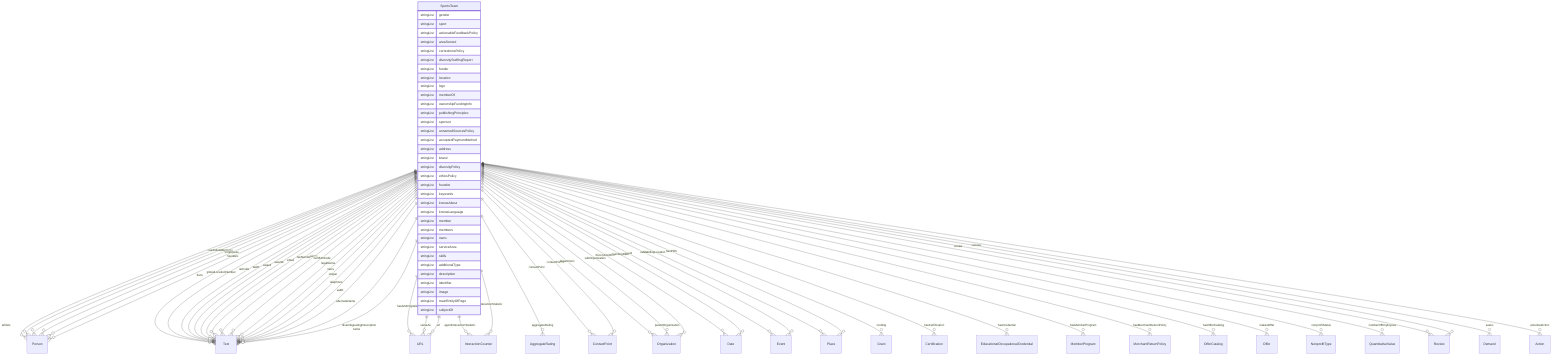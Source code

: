 erDiagram
SportsTeam {
    stringList gender  
    stringList sport  
    stringList actionableFeedbackPolicy  
    stringList areaServed  
    stringList correctionsPolicy  
    stringList diversityStaffingReport  
    stringList funder  
    stringList location  
    stringList logo  
    stringList memberOf  
    stringList ownershipFundingInfo  
    stringList publishingPrinciples  
    stringList sponsor  
    stringList unnamedSourcesPolicy  
    stringList acceptedPaymentMethod  
    stringList address  
    stringList brand  
    stringList diversityPolicy  
    stringList ethicsPolicy  
    stringList founder  
    stringList keywords  
    stringList knowsAbout  
    stringList knowsLanguage  
    stringList member  
    stringList members  
    stringList owns  
    stringList serviceArea  
    stringList skills  
    stringList additionalType  
    stringList description  
    stringList identifier  
    stringList image  
    stringList mainEntityOfPage  
    stringList subjectOf  
}

SportsTeam ||--}o Person : "athlete"
SportsTeam ||--}o Person : "coach"
SportsTeam ||--}o Text : "duns"
SportsTeam ||--}o Text : "globalLocationNumber"
SportsTeam ||--}o URL : "hasGS1DigitalLink"
SportsTeam ||--}o Text : "leiCode"
SportsTeam ||--}o Text : "taxID"
SportsTeam ||--}o InteractionCounter : "agentInteractionStatistic"
SportsTeam ||--}o AggregateRating : "aggregateRating"
SportsTeam ||--}o Person : "alumni"
SportsTeam ||--}o Text : "award"
SportsTeam ||--}o Text : "awards"
SportsTeam ||--}o ContactPoint : "contactPoint"
SportsTeam ||--}o ContactPoint : "contactPoints"
SportsTeam ||--}o Organization : "department"
SportsTeam ||--}o Date : "dissolutionDate"
SportsTeam ||--}o Text : "email"
SportsTeam ||--}o Person : "employee"
SportsTeam ||--}o Person : "employees"
SportsTeam ||--}o Event : "event"
SportsTeam ||--}o Event : "events"
SportsTeam ||--}o Text : "faxNumber"
SportsTeam ||--}o Person : "founders"
SportsTeam ||--}o Date : "foundingDate"
SportsTeam ||--}o Place : "foundingLocation"
SportsTeam ||--}o Grant : "funding"
SportsTeam ||--}o Certification : "hasCertification"
SportsTeam ||--}o EducationalOccupationalCredential : "hasCredential"
SportsTeam ||--}o MemberProgram : "hasMemberProgram"
SportsTeam ||--}o MerchantReturnPolicy : "hasMerchantReturnPolicy"
SportsTeam ||--}o OfferCatalog : "hasOfferCatalog"
SportsTeam ||--}o Place : "hasPOS"
SportsTeam ||--}o InteractionCounter : "interactionStatistic"
SportsTeam ||--}o Text : "isicV4"
SportsTeam ||--}o Text : "iso6523Code"
SportsTeam ||--}o Text : "legalName"
SportsTeam ||--}o Offer : "makesOffer"
SportsTeam ||--}o Text : "naics"
SportsTeam ||--}o NonprofitType : "nonprofitStatus"
SportsTeam ||--}o QuantitativeValue : "numberOfEmployees"
SportsTeam ||--}o Organization : "parentOrganization"
SportsTeam ||--}o Review : "review"
SportsTeam ||--}o Review : "reviews"
SportsTeam ||--}o Demand : "seeks"
SportsTeam ||--}o Text : "slogan"
SportsTeam ||--}o Organization : "subOrganization"
SportsTeam ||--}o Text : "telephone"
SportsTeam ||--}o Text : "vatID"
SportsTeam ||--}o Text : "alternateName"
SportsTeam ||--}o Text : "disambiguatingDescription"
SportsTeam ||--}o Text : "name"
SportsTeam ||--}o URL : "sameAs"
SportsTeam ||--}o Action : "potentialAction"
SportsTeam ||--}o URL : "url"